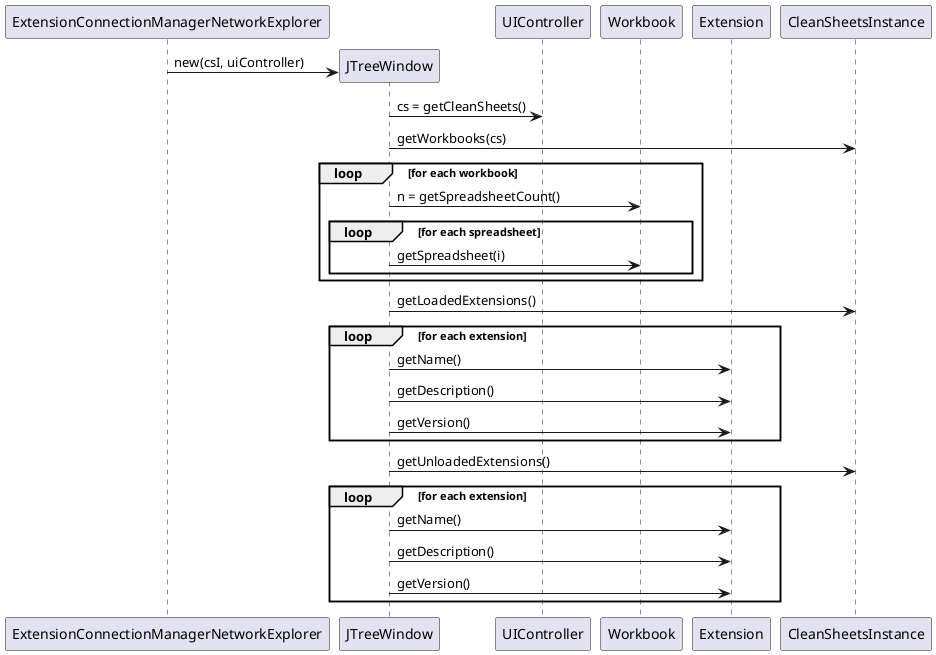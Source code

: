 @startuml

    participant "ExtensionConnectionManagerNetworkExplorer"
    participant "JTreeWindow"
    participant "UIController"
    participant "Workbook"
    participant "Extension"

create JTreeWindow
    ExtensionConnectionManagerNetworkExplorer -> JTreeWindow: new(csI, uiController)

    JTreeWindow -> UIController : cs = getCleanSheets()
    JTreeWindow -> CleanSheetsInstance : getWorkbooks(cs)
    
loop for each workbook
        JTreeWindow -> Workbook : n = getSpreadsheetCount()

loop for each spreadsheet
    JTreeWindow -> Workbook : getSpreadsheet(i)
end
end

JTreeWindow -> CleanSheetsInstance : getLoadedExtensions()
    
loop for each extension
    JTreeWindow -> Extension : getName()
    JTreeWindow -> Extension : getDescription()
    JTreeWindow -> Extension : getVersion()
end

JTreeWindow -> CleanSheetsInstance : getUnloadedExtensions()
    
loop for each extension
    JTreeWindow -> Extension : getName()
    JTreeWindow -> Extension : getDescription()
    JTreeWindow -> Extension : getVersion()
end

@enduml